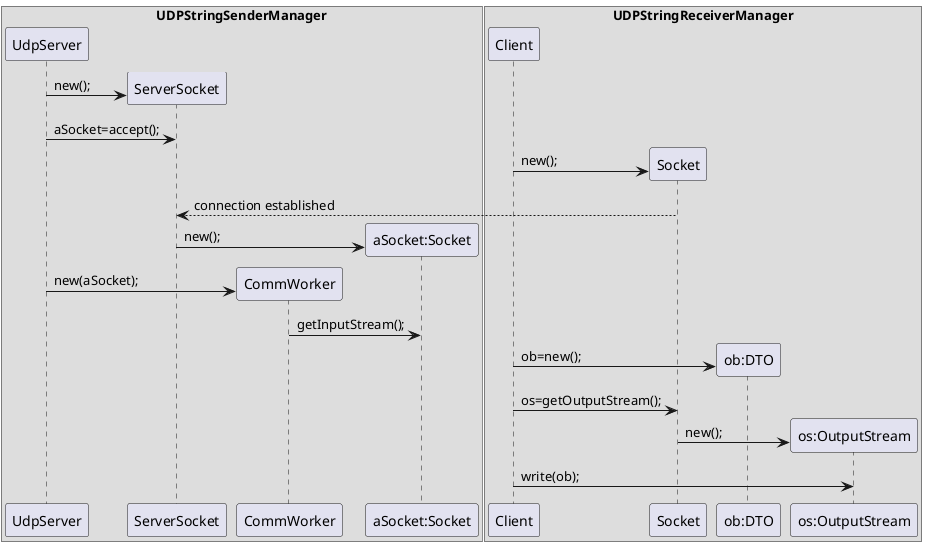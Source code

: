   @startuml ConnectionUDP.png

  box "UDPStringSenderManager"
    participant "UdpServer"
    participant "ServerSocket"
    participant "CommWorker"
    participant "aSocket:Socket" as aSocket
  end box

  box "UDPStringReceiverManager"
    participant "Client"
    participant "Socket"
    participant "ob:DTO" as DTO
    participant "os:OutputStream" as OutputStream
  end box

  create ServerSocket
  UdpServer -> ServerSocket : new();
  UdpServer -> ServerSocket : aSocket=accept();

  create Socket
  Client -> Socket : new();
  ServerSocket <-- Socket : connection established 

  create aSocket
  ServerSocket -> aSocket : new();

  create CommWorker
  UdpServer -> CommWorker : new(aSocket);

  CommWorker -> aSocket : getInputStream();

  create DTO
  Client -> DTO : ob=new();
  Client -> Socket : os=getOutputStream();
  create OutputStream
  Socket -> OutputStream : new();
  Client -> OutputStream : write(ob);

  @enduml